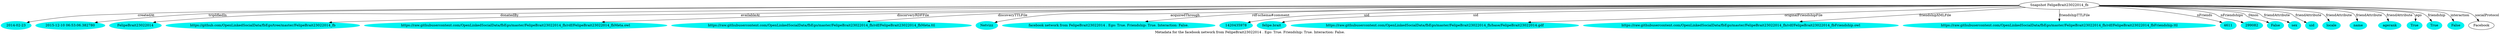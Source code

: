 digraph  {
	graph [label="Metadata for the facebook network from FelipeBrait23022014 . Ego: True. Friendship: True. Interaction: False."];
	node [label="\N"];
	24	 [color="#02F3F1",
		label="2014-02-23",
		style=filled];
	"Snapshot FelipeBrait23022014_fb" -> 24	 [label=createdAt];
	25	 [color="#02F3F1",
		label="2015-12-10 06:53:06.382780",
		style=filled];
	"Snapshot FelipeBrait23022014_fb" -> 25	 [label=triplifiedIn];
	26	 [color="#02F3F1",
		label=FelipeBrait23022014,
		style=filled];
	"Snapshot FelipeBrait23022014_fb" -> 26	 [label=donatedBy];
	27	 [color="#02F3F1",
		label="https://github.com/OpenLinkedSocialData/fbEgo/tree/master/FelipeBrait23022014_fb",
		style=filled];
	"Snapshot FelipeBrait23022014_fb" -> 27	 [label=availableAt];
	28	 [color="#02F3F1",
		label="https://raw.githubusercontent.com/OpenLinkedSocialData/fbEgo/master/FelipeBrait23022014_fb/rdf/FelipeBrait23022014_fbMeta.owl",
		style=filled];
	"Snapshot FelipeBrait23022014_fb" -> 28	 [label=discorveryRDFFile];
	29	 [color="#02F3F1",
		label="https://raw.githubusercontent.com/OpenLinkedSocialData/fbEgo/master/FelipeBrait23022014_fb/rdf/FelipeBrait23022014_fbMeta.ttl",
		style=filled];
	"Snapshot FelipeBrait23022014_fb" -> 29	 [label=discoveryTTLFile];
	30	 [color="#02F3F1",
		label=Netvizz,
		style=filled];
	"Snapshot FelipeBrait23022014_fb" -> 30	 [label=acquiredThrough];
	31	 [color="#02F3F1",
		label="facebook network from FelipeBrait23022014 . Ego: True. Friendship: True. Interaction: False.",
		style=filled];
	"Snapshot FelipeBrait23022014_fb" -> 31	 [label="rdf-schema#comment"];
	32	 [color="#02F3F1",
		label=1420435978,
		style=filled];
	"Snapshot FelipeBrait23022014_fb" -> 32	 [label=uid];
	33	 [color="#02F3F1",
		label="felipe.brait",
		style=filled];
	"Snapshot FelipeBrait23022014_fb" -> 33	 [label=sid];
	34	 [color="#02F3F1",
		label="https://raw.githubusercontent.com/OpenLinkedSocialData/fbEgo/master/FelipeBrait23022014_fb/base/FelipeBrait23022014.gdf",
		style=filled];
	"Snapshot FelipeBrait23022014_fb" -> 34	 [label=originalFriendshipFile];
	35	 [color="#02F3F1",
		label="https://raw.githubusercontent.com/OpenLinkedSocialData/fbEgo/master/FelipeBrait23022014_fb/rdf/FelipeBrait23022014_fbFriendship.owl",
		style=filled];
	"Snapshot FelipeBrait23022014_fb" -> 35	 [label=friendshipXMLFile];
	36	 [color="#02F3F1",
		label="https://raw.githubusercontent.com/OpenLinkedSocialData/fbEgo/master/FelipeBrait23022014_fb/rdf/FelipeBrait23022014_fbFriendship.ttl",
		style=filled];
	"Snapshot FelipeBrait23022014_fb" -> 36	 [label=friendshipTTLFile];
	37	 [color="#02F3F1",
		label=4611,
		style=filled];
	"Snapshot FelipeBrait23022014_fb" -> 37	 [label=nFriends];
	38	 [color="#02F3F1",
		label=299082,
		style=filled];
	"Snapshot FelipeBrait23022014_fb" -> 38	 [label=nFriendships];
	39	 [color="#02F3F1",
		label=False,
		style=filled];
	"Snapshot FelipeBrait23022014_fb" -> 39	 [label=fAnon];
	40	 [color="#02F3F1",
		label=sex,
		style=filled];
	"Snapshot FelipeBrait23022014_fb" -> 40	 [label=friendAttribute];
	41	 [color="#02F3F1",
		label=uid,
		style=filled];
	"Snapshot FelipeBrait23022014_fb" -> 41	 [label=friendAttribute];
	42	 [color="#02F3F1",
		label=locale,
		style=filled];
	"Snapshot FelipeBrait23022014_fb" -> 42	 [label=friendAttribute];
	43	 [color="#02F3F1",
		label=name,
		style=filled];
	"Snapshot FelipeBrait23022014_fb" -> 43	 [label=friendAttribute];
	44	 [color="#02F3F1",
		label=agerank,
		style=filled];
	"Snapshot FelipeBrait23022014_fb" -> 44	 [label=friendAttribute];
	45	 [color="#02F3F1",
		label=True,
		style=filled];
	"Snapshot FelipeBrait23022014_fb" -> 45	 [label=ego];
	46	 [color="#02F3F1",
		label=True,
		style=filled];
	"Snapshot FelipeBrait23022014_fb" -> 46	 [label=friendship];
	47	 [color="#02F3F1",
		label=False,
		style=filled];
	"Snapshot FelipeBrait23022014_fb" -> 47	 [label=interaction];
	"Snapshot FelipeBrait23022014_fb" -> Facebook	 [label=socialProtocol];
}

